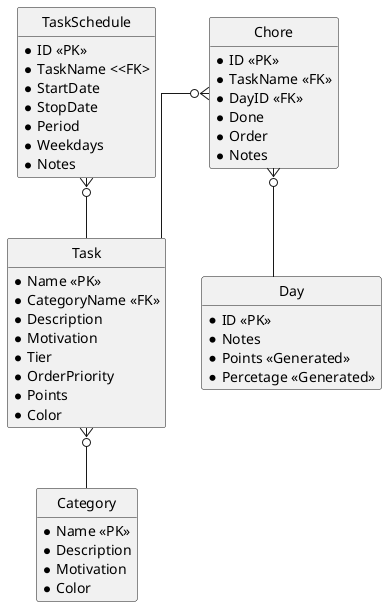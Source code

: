 @startuml

skinparam linetype ortho
hide circle
hide empty members

entity Category {
    * Name <<PK>>
    * Description
    * Motivation
    * Color
}

entity Task {
    * Name <<PK>>
    * CategoryName <<FK>>
    * Description
    * Motivation
    * Tier
    * OrderPriority
    * Points
    * Color
}

entity TaskSchedule {
    * ID <<PK>>
    * TaskName <<FK>
    * StartDate
    * StopDate
    * Period
    * Weekdays
    * Notes
}

entity Chore {
    * ID <<PK>>
    * TaskName <<FK>>
    * DayID <<FK>>
    * Done
    * Order
    * Notes
}

entity Day {
    * ID <<PK>>
    * Notes
    * Points <<Generated>>
    * Percetage <<Generated>>
}

Chore }o-- Day
Chore }o-- Task
Task }o-- Category
TaskSchedule }o-- Task

@enduml
